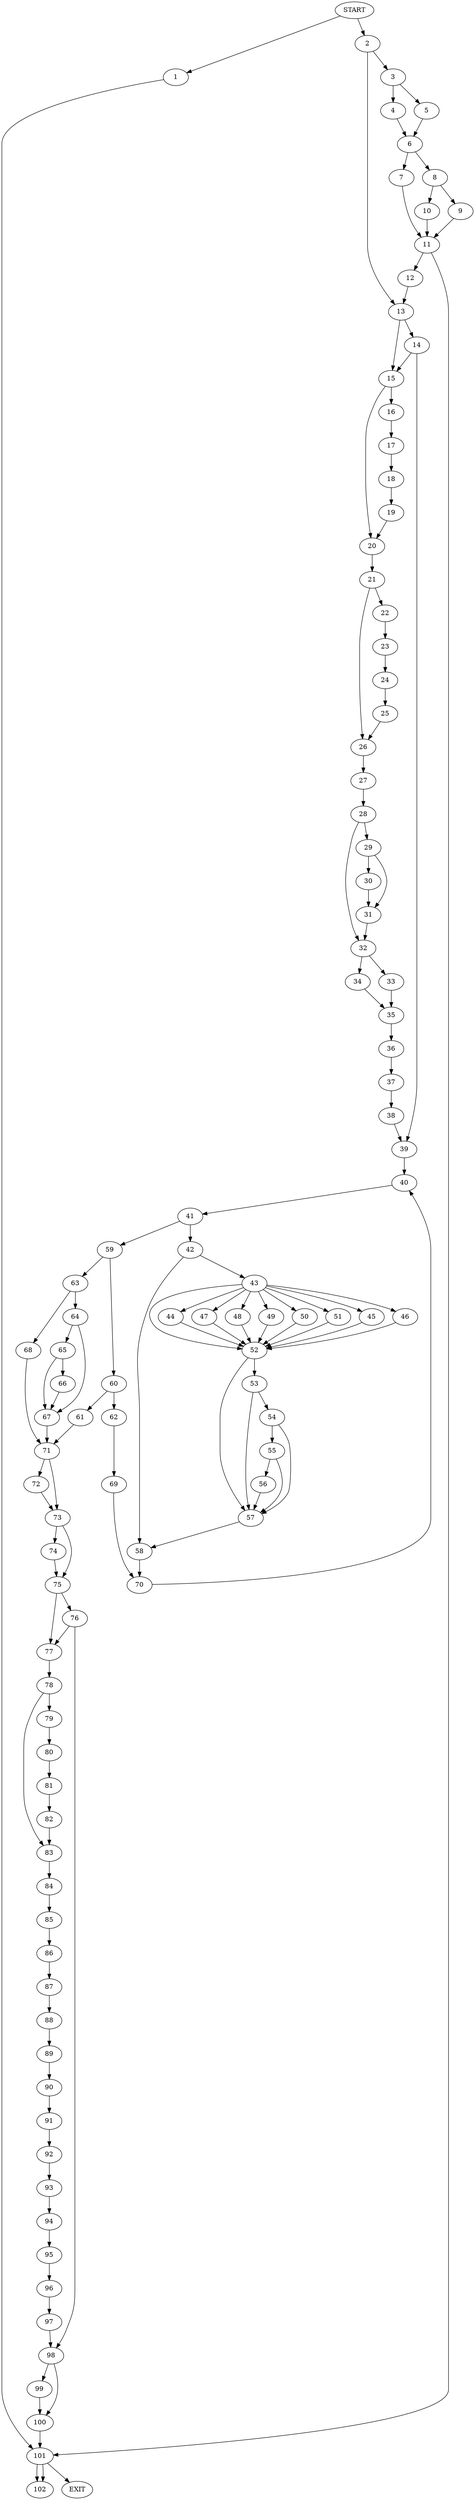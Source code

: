 digraph { 
0 [label="START"];
1;
2;
3;
4;
5;
6;
7;
8;
9;
10;
11;
12;
13;
14;
15;
16;
17;
18;
19;
20;
21;
22;
23;
24;
25;
26;
27;
28;
29;
30;
31;
32;
33;
34;
35;
36;
37;
38;
39;
40;
41;
42;
43;
44;
45;
46;
47;
48;
49;
50;
51;
52;
53;
54;
55;
56;
57;
58;
59;
60;
61;
62;
63;
64;
65;
66;
67;
68;
69;
70;
71;
72;
73;
74;
75;
76;
77;
78;
79;
80;
81;
82;
83;
84;
85;
86;
87;
88;
89;
90;
91;
92;
93;
94;
95;
96;
97;
98;
99;
100;
101;
102;
103[label="EXIT"];
0 -> 2;
0 -> 1;
1 -> 101;
2 -> 3;
2 -> 13;
3 -> 4;
3 -> 5;
4 -> 6;
5 -> 6;
6 -> 7;
6 -> 8;
7 -> 11;
8 -> 9;
8 -> 10;
9 -> 11;
10 -> 11;
11 -> 101;
11 -> 12;
12 -> 13;
13 -> 15;
13 -> 14;
14 -> 15;
14 -> 39;
15 -> 20;
15 -> 16;
16 -> 17;
17 -> 18;
18 -> 19;
19 -> 20;
20 -> 21;
21 -> 22;
21 -> 26;
22 -> 23;
23 -> 24;
24 -> 25;
25 -> 26;
26 -> 27;
27 -> 28;
28 -> 29;
28 -> 32;
29 -> 31;
29 -> 30;
30 -> 31;
31 -> 32;
32 -> 33;
32 -> 34;
33 -> 35;
34 -> 35;
35 -> 36;
36 -> 37;
37 -> 38;
38 -> 39;
39 -> 40;
40 -> 41;
41 -> 42;
41 -> 59;
42 -> 58;
42 -> 43;
43 -> 52;
43 -> 44;
43:s2 -> 45;
43:s3 -> 46;
43:s4 -> 47;
43:s5 -> 48;
43:s6 -> 49;
43:s7 -> 50;
43:s8 -> 51;
44 -> 52;
45 -> 52;
46 -> 52;
47 -> 52;
48 -> 52;
49 -> 52;
50 -> 52;
51 -> 52;
52 -> 53;
52 -> 57;
53 -> 54;
53 -> 57;
54 -> 57;
54 -> 55;
55 -> 57;
55 -> 56;
56 -> 57;
57 -> 58;
58 -> 70;
59 -> 60;
59 -> 63;
60 -> 61;
60 -> 62;
61 -> 71;
62 -> 69;
63 -> 68;
63 -> 64;
64 -> 65;
64 -> 67;
65 -> 66;
65 -> 67;
66 -> 67;
67 -> 71;
68 -> 71;
69 -> 70;
70 -> 40;
71 -> 72;
71 -> 73;
72 -> 73;
73 -> 74;
73 -> 75;
74 -> 75;
75 -> 77;
75 -> 76;
76 -> 77;
76 -> 98;
77 -> 78;
78 -> 79;
78 -> 83;
79 -> 80;
80 -> 81;
81 -> 82;
82 -> 83;
83 -> 84;
84 -> 85;
85 -> 86;
86 -> 87;
87 -> 88;
88 -> 89;
89 -> 90;
90 -> 91;
91 -> 92;
92 -> 93;
93 -> 94;
94 -> 95;
95 -> 96;
96 -> 97;
97 -> 98;
98 -> 99;
98 -> 100;
99 -> 100;
100 -> 101;
101 -> 103;
101 -> 102;
101:s2 -> 102;
}
